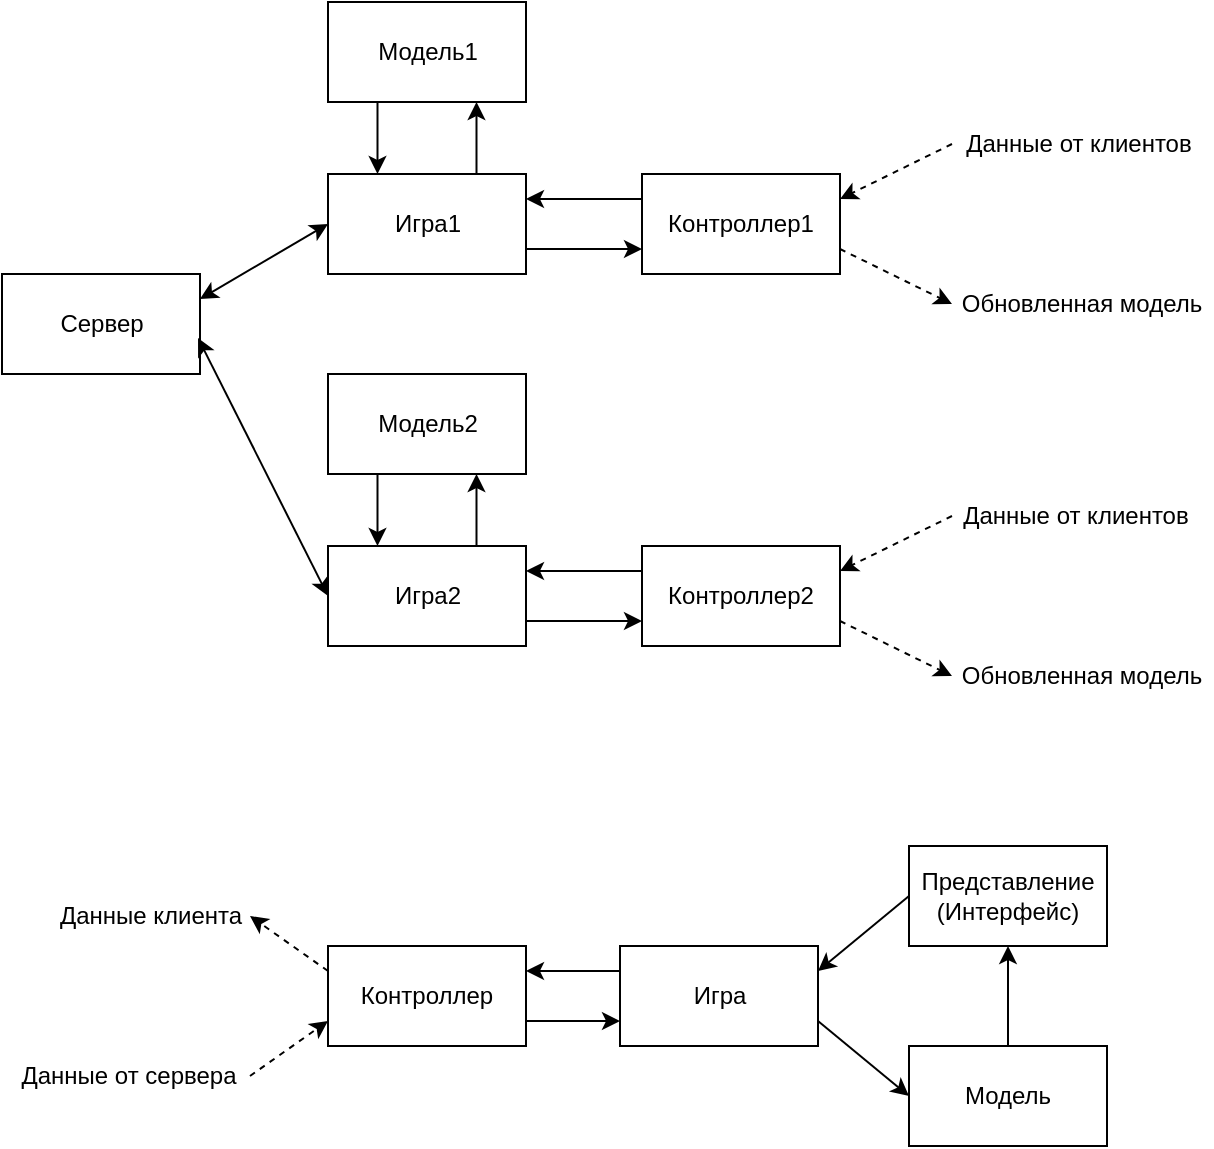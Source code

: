 <mxfile version="20.0.0" type="github">
  <diagram id="9F7VR6ctkaUrq1X4aecI" name="Page-1">
    <mxGraphModel dx="1422" dy="709" grid="0" gridSize="10" guides="1" tooltips="1" connect="1" arrows="1" fold="1" page="1" pageScale="1" pageWidth="827" pageHeight="1169" math="0" shadow="0">
      <root>
        <mxCell id="0" />
        <mxCell id="1" parent="0" />
        <mxCell id="f_yKOBoDJCh-L6aTNFwA-1" value="" style="rounded=0;whiteSpace=wrap;html=1;" vertex="1" parent="1">
          <mxGeometry x="273" y="88" width="99" height="50" as="geometry" />
        </mxCell>
        <mxCell id="f_yKOBoDJCh-L6aTNFwA-2" value="Модель1" style="text;html=1;strokeColor=none;fillColor=none;align=center;verticalAlign=middle;whiteSpace=wrap;rounded=0;" vertex="1" parent="1">
          <mxGeometry x="292.5" y="98" width="60" height="30" as="geometry" />
        </mxCell>
        <mxCell id="f_yKOBoDJCh-L6aTNFwA-4" value="" style="rounded=0;whiteSpace=wrap;html=1;" vertex="1" parent="1">
          <mxGeometry x="110" y="224" width="99" height="50" as="geometry" />
        </mxCell>
        <mxCell id="f_yKOBoDJCh-L6aTNFwA-6" value="" style="rounded=0;whiteSpace=wrap;html=1;" vertex="1" parent="1">
          <mxGeometry x="273" y="174" width="99" height="50" as="geometry" />
        </mxCell>
        <mxCell id="f_yKOBoDJCh-L6aTNFwA-8" value="Сервер" style="text;html=1;strokeColor=none;fillColor=none;align=center;verticalAlign=middle;whiteSpace=wrap;rounded=0;" vertex="1" parent="1">
          <mxGeometry x="129.5" y="234" width="60" height="30" as="geometry" />
        </mxCell>
        <mxCell id="f_yKOBoDJCh-L6aTNFwA-9" value="Игра1" style="text;html=1;strokeColor=none;fillColor=none;align=center;verticalAlign=middle;whiteSpace=wrap;rounded=0;" vertex="1" parent="1">
          <mxGeometry x="292.5" y="184" width="60" height="30" as="geometry" />
        </mxCell>
        <mxCell id="f_yKOBoDJCh-L6aTNFwA-12" value="" style="rounded=0;whiteSpace=wrap;html=1;" vertex="1" parent="1">
          <mxGeometry x="430" y="174" width="99" height="50" as="geometry" />
        </mxCell>
        <mxCell id="f_yKOBoDJCh-L6aTNFwA-14" value="Контроллер1" style="text;html=1;strokeColor=none;fillColor=none;align=center;verticalAlign=middle;whiteSpace=wrap;rounded=0;" vertex="1" parent="1">
          <mxGeometry x="441" y="186" width="77" height="26" as="geometry" />
        </mxCell>
        <mxCell id="f_yKOBoDJCh-L6aTNFwA-18" value="" style="endArrow=classic;html=1;rounded=0;entryX=0;entryY=0.75;entryDx=0;entryDy=0;exitX=1;exitY=0.75;exitDx=0;exitDy=0;" edge="1" parent="1" source="f_yKOBoDJCh-L6aTNFwA-6" target="f_yKOBoDJCh-L6aTNFwA-12">
          <mxGeometry width="50" height="50" relative="1" as="geometry">
            <mxPoint x="388" y="387" as="sourcePoint" />
            <mxPoint x="438" y="337" as="targetPoint" />
          </mxGeometry>
        </mxCell>
        <mxCell id="f_yKOBoDJCh-L6aTNFwA-19" value="" style="endArrow=classic;html=1;rounded=0;entryX=1;entryY=0.25;entryDx=0;entryDy=0;exitX=0;exitY=0.25;exitDx=0;exitDy=0;" edge="1" parent="1" source="f_yKOBoDJCh-L6aTNFwA-12" target="f_yKOBoDJCh-L6aTNFwA-6">
          <mxGeometry width="50" height="50" relative="1" as="geometry">
            <mxPoint x="382" y="221.5" as="sourcePoint" />
            <mxPoint x="440" y="221.5" as="targetPoint" />
          </mxGeometry>
        </mxCell>
        <mxCell id="f_yKOBoDJCh-L6aTNFwA-20" value="" style="endArrow=classic;html=1;rounded=0;entryX=0.75;entryY=1;entryDx=0;entryDy=0;exitX=0.75;exitY=0;exitDx=0;exitDy=0;" edge="1" parent="1" source="f_yKOBoDJCh-L6aTNFwA-6" target="f_yKOBoDJCh-L6aTNFwA-1">
          <mxGeometry width="50" height="50" relative="1" as="geometry">
            <mxPoint x="388" y="387" as="sourcePoint" />
            <mxPoint x="438" y="337" as="targetPoint" />
          </mxGeometry>
        </mxCell>
        <mxCell id="f_yKOBoDJCh-L6aTNFwA-21" value="" style="endArrow=classic;html=1;rounded=0;exitX=0.25;exitY=1;exitDx=0;exitDy=0;entryX=0.25;entryY=0;entryDx=0;entryDy=0;" edge="1" parent="1" source="f_yKOBoDJCh-L6aTNFwA-1" target="f_yKOBoDJCh-L6aTNFwA-6">
          <mxGeometry width="50" height="50" relative="1" as="geometry">
            <mxPoint x="388" y="387" as="sourcePoint" />
            <mxPoint x="438" y="337" as="targetPoint" />
          </mxGeometry>
        </mxCell>
        <mxCell id="f_yKOBoDJCh-L6aTNFwA-22" value="" style="rounded=0;whiteSpace=wrap;html=1;" vertex="1" parent="1">
          <mxGeometry x="273" y="274" width="99" height="50" as="geometry" />
        </mxCell>
        <mxCell id="f_yKOBoDJCh-L6aTNFwA-23" value="Модель2" style="text;html=1;strokeColor=none;fillColor=none;align=center;verticalAlign=middle;whiteSpace=wrap;rounded=0;" vertex="1" parent="1">
          <mxGeometry x="292.5" y="284" width="60" height="30" as="geometry" />
        </mxCell>
        <mxCell id="f_yKOBoDJCh-L6aTNFwA-24" value="" style="rounded=0;whiteSpace=wrap;html=1;" vertex="1" parent="1">
          <mxGeometry x="273" y="360" width="99" height="50" as="geometry" />
        </mxCell>
        <mxCell id="f_yKOBoDJCh-L6aTNFwA-25" value="Игра2" style="text;html=1;strokeColor=none;fillColor=none;align=center;verticalAlign=middle;whiteSpace=wrap;rounded=0;" vertex="1" parent="1">
          <mxGeometry x="292.5" y="370" width="60" height="30" as="geometry" />
        </mxCell>
        <mxCell id="f_yKOBoDJCh-L6aTNFwA-26" value="" style="rounded=0;whiteSpace=wrap;html=1;" vertex="1" parent="1">
          <mxGeometry x="430" y="360" width="99" height="50" as="geometry" />
        </mxCell>
        <mxCell id="f_yKOBoDJCh-L6aTNFwA-27" value="Контроллер2" style="text;html=1;strokeColor=none;fillColor=none;align=center;verticalAlign=middle;whiteSpace=wrap;rounded=0;" vertex="1" parent="1">
          <mxGeometry x="441" y="372" width="77" height="26" as="geometry" />
        </mxCell>
        <mxCell id="f_yKOBoDJCh-L6aTNFwA-28" value="" style="endArrow=classic;html=1;rounded=0;entryX=0;entryY=0.75;entryDx=0;entryDy=0;exitX=1;exitY=0.75;exitDx=0;exitDy=0;" edge="1" parent="1" source="f_yKOBoDJCh-L6aTNFwA-24" target="f_yKOBoDJCh-L6aTNFwA-26">
          <mxGeometry width="50" height="50" relative="1" as="geometry">
            <mxPoint x="388" y="573" as="sourcePoint" />
            <mxPoint x="438" y="523" as="targetPoint" />
          </mxGeometry>
        </mxCell>
        <mxCell id="f_yKOBoDJCh-L6aTNFwA-29" value="" style="endArrow=classic;html=1;rounded=0;entryX=1;entryY=0.25;entryDx=0;entryDy=0;exitX=0;exitY=0.25;exitDx=0;exitDy=0;" edge="1" parent="1" source="f_yKOBoDJCh-L6aTNFwA-26" target="f_yKOBoDJCh-L6aTNFwA-24">
          <mxGeometry width="50" height="50" relative="1" as="geometry">
            <mxPoint x="382" y="407.5" as="sourcePoint" />
            <mxPoint x="440" y="407.5" as="targetPoint" />
          </mxGeometry>
        </mxCell>
        <mxCell id="f_yKOBoDJCh-L6aTNFwA-30" value="" style="endArrow=classic;html=1;rounded=0;entryX=0.75;entryY=1;entryDx=0;entryDy=0;exitX=0.75;exitY=0;exitDx=0;exitDy=0;" edge="1" parent="1" source="f_yKOBoDJCh-L6aTNFwA-24" target="f_yKOBoDJCh-L6aTNFwA-22">
          <mxGeometry width="50" height="50" relative="1" as="geometry">
            <mxPoint x="388" y="573" as="sourcePoint" />
            <mxPoint x="438" y="523" as="targetPoint" />
          </mxGeometry>
        </mxCell>
        <mxCell id="f_yKOBoDJCh-L6aTNFwA-31" value="" style="endArrow=classic;html=1;rounded=0;exitX=0.25;exitY=1;exitDx=0;exitDy=0;entryX=0.25;entryY=0;entryDx=0;entryDy=0;" edge="1" parent="1" source="f_yKOBoDJCh-L6aTNFwA-22" target="f_yKOBoDJCh-L6aTNFwA-24">
          <mxGeometry width="50" height="50" relative="1" as="geometry">
            <mxPoint x="388" y="573" as="sourcePoint" />
            <mxPoint x="438" y="523" as="targetPoint" />
          </mxGeometry>
        </mxCell>
        <mxCell id="f_yKOBoDJCh-L6aTNFwA-33" value="" style="endArrow=classic;startArrow=classic;html=1;rounded=0;entryX=0;entryY=0.5;entryDx=0;entryDy=0;exitX=1;exitY=0.25;exitDx=0;exitDy=0;" edge="1" parent="1" source="f_yKOBoDJCh-L6aTNFwA-4" target="f_yKOBoDJCh-L6aTNFwA-6">
          <mxGeometry width="50" height="50" relative="1" as="geometry">
            <mxPoint x="388" y="387" as="sourcePoint" />
            <mxPoint x="438" y="337" as="targetPoint" />
          </mxGeometry>
        </mxCell>
        <mxCell id="f_yKOBoDJCh-L6aTNFwA-34" value="" style="endArrow=classic;startArrow=classic;html=1;rounded=0;entryX=0;entryY=0.5;entryDx=0;entryDy=0;exitX=0.99;exitY=0.64;exitDx=0;exitDy=0;exitPerimeter=0;" edge="1" parent="1" source="f_yKOBoDJCh-L6aTNFwA-4" target="f_yKOBoDJCh-L6aTNFwA-24">
          <mxGeometry width="50" height="50" relative="1" as="geometry">
            <mxPoint x="219" y="246.5" as="sourcePoint" />
            <mxPoint x="283" y="209" as="targetPoint" />
          </mxGeometry>
        </mxCell>
        <mxCell id="f_yKOBoDJCh-L6aTNFwA-40" value="Данные от клиентов" style="text;html=1;strokeColor=none;fillColor=none;align=center;verticalAlign=middle;whiteSpace=wrap;rounded=0;dashed=1;" vertex="1" parent="1">
          <mxGeometry x="585" y="144" width="127" height="30" as="geometry" />
        </mxCell>
        <mxCell id="f_yKOBoDJCh-L6aTNFwA-42" value="" style="endArrow=classic;html=1;rounded=0;exitX=1;exitY=0.75;exitDx=0;exitDy=0;dashed=1;entryX=0;entryY=0.5;entryDx=0;entryDy=0;" edge="1" parent="1" source="f_yKOBoDJCh-L6aTNFwA-12" target="f_yKOBoDJCh-L6aTNFwA-48">
          <mxGeometry width="50" height="50" relative="1" as="geometry">
            <mxPoint x="388" y="387" as="sourcePoint" />
            <mxPoint x="584" y="242" as="targetPoint" />
          </mxGeometry>
        </mxCell>
        <mxCell id="f_yKOBoDJCh-L6aTNFwA-43" value="" style="endArrow=classic;html=1;rounded=0;entryX=1;entryY=0.25;entryDx=0;entryDy=0;exitX=0;exitY=0.5;exitDx=0;exitDy=0;dashed=1;" edge="1" parent="1" source="f_yKOBoDJCh-L6aTNFwA-40" target="f_yKOBoDJCh-L6aTNFwA-12">
          <mxGeometry width="50" height="50" relative="1" as="geometry">
            <mxPoint x="539" y="221.5" as="sourcePoint" />
            <mxPoint x="599" y="216.5" as="targetPoint" />
          </mxGeometry>
        </mxCell>
        <mxCell id="f_yKOBoDJCh-L6aTNFwA-44" value="" style="endArrow=classic;html=1;rounded=0;entryX=1;entryY=0.25;entryDx=0;entryDy=0;exitX=0;exitY=0.5;exitDx=0;exitDy=0;dashed=1;" edge="1" parent="1" source="f_yKOBoDJCh-L6aTNFwA-46" target="f_yKOBoDJCh-L6aTNFwA-26">
          <mxGeometry width="50" height="50" relative="1" as="geometry">
            <mxPoint x="589" y="377.5" as="sourcePoint" />
            <mxPoint x="539" y="196.5" as="targetPoint" />
          </mxGeometry>
        </mxCell>
        <mxCell id="f_yKOBoDJCh-L6aTNFwA-45" value="" style="endArrow=classic;html=1;rounded=0;exitX=1;exitY=0.75;exitDx=0;exitDy=0;dashed=1;entryX=0;entryY=0.5;entryDx=0;entryDy=0;" edge="1" parent="1" source="f_yKOBoDJCh-L6aTNFwA-26" target="f_yKOBoDJCh-L6aTNFwA-49">
          <mxGeometry width="50" height="50" relative="1" as="geometry">
            <mxPoint x="599" y="387.5" as="sourcePoint" />
            <mxPoint x="581" y="425" as="targetPoint" />
          </mxGeometry>
        </mxCell>
        <mxCell id="f_yKOBoDJCh-L6aTNFwA-46" value="Данные от клиентов" style="text;html=1;strokeColor=none;fillColor=none;align=center;verticalAlign=middle;whiteSpace=wrap;rounded=0;dashed=1;" vertex="1" parent="1">
          <mxGeometry x="585" y="330" width="124" height="30" as="geometry" />
        </mxCell>
        <mxCell id="f_yKOBoDJCh-L6aTNFwA-48" value="Обновленная модель" style="text;html=1;strokeColor=none;fillColor=none;align=center;verticalAlign=middle;whiteSpace=wrap;rounded=0;dashed=1;" vertex="1" parent="1">
          <mxGeometry x="585" y="224" width="130" height="30" as="geometry" />
        </mxCell>
        <mxCell id="f_yKOBoDJCh-L6aTNFwA-49" value="Обновленная модель" style="text;html=1;strokeColor=none;fillColor=none;align=center;verticalAlign=middle;whiteSpace=wrap;rounded=0;dashed=1;" vertex="1" parent="1">
          <mxGeometry x="585" y="410" width="130" height="30" as="geometry" />
        </mxCell>
        <mxCell id="f_yKOBoDJCh-L6aTNFwA-50" value="" style="rounded=0;whiteSpace=wrap;html=1;" vertex="1" parent="1">
          <mxGeometry x="273" y="560" width="99" height="50" as="geometry" />
        </mxCell>
        <mxCell id="f_yKOBoDJCh-L6aTNFwA-52" value="" style="rounded=0;whiteSpace=wrap;html=1;" vertex="1" parent="1">
          <mxGeometry x="563.5" y="510" width="99" height="50" as="geometry" />
        </mxCell>
        <mxCell id="f_yKOBoDJCh-L6aTNFwA-53" value="" style="rounded=0;whiteSpace=wrap;html=1;" vertex="1" parent="1">
          <mxGeometry x="563.5" y="610" width="99" height="50" as="geometry" />
        </mxCell>
        <mxCell id="f_yKOBoDJCh-L6aTNFwA-54" value="&lt;div&gt;Представление&lt;/div&gt;&lt;div&gt;(Интерфейс)&lt;br&gt;&lt;/div&gt;" style="text;html=1;strokeColor=none;fillColor=none;align=center;verticalAlign=middle;whiteSpace=wrap;rounded=0;dashed=1;" vertex="1" parent="1">
          <mxGeometry x="565" y="520" width="96" height="30" as="geometry" />
        </mxCell>
        <mxCell id="f_yKOBoDJCh-L6aTNFwA-55" value="Модель" style="text;html=1;strokeColor=none;fillColor=none;align=center;verticalAlign=middle;whiteSpace=wrap;rounded=0;dashed=1;" vertex="1" parent="1">
          <mxGeometry x="583" y="620" width="60" height="30" as="geometry" />
        </mxCell>
        <mxCell id="f_yKOBoDJCh-L6aTNFwA-56" value="Контроллер" style="text;html=1;strokeColor=none;fillColor=none;align=center;verticalAlign=middle;whiteSpace=wrap;rounded=0;dashed=1;" vertex="1" parent="1">
          <mxGeometry x="283" y="570" width="79" height="30" as="geometry" />
        </mxCell>
        <mxCell id="f_yKOBoDJCh-L6aTNFwA-61" value="Данные от сервера" style="text;html=1;strokeColor=none;fillColor=none;align=center;verticalAlign=middle;whiteSpace=wrap;rounded=0;dashed=1;" vertex="1" parent="1">
          <mxGeometry x="113" y="610" width="121" height="30" as="geometry" />
        </mxCell>
        <mxCell id="f_yKOBoDJCh-L6aTNFwA-62" value="Данные клиента" style="text;html=1;strokeColor=none;fillColor=none;align=center;verticalAlign=middle;whiteSpace=wrap;rounded=0;dashed=1;" vertex="1" parent="1">
          <mxGeometry x="135" y="530" width="99" height="30" as="geometry" />
        </mxCell>
        <mxCell id="f_yKOBoDJCh-L6aTNFwA-63" value="" style="endArrow=classic;html=1;rounded=0;dashed=1;entryX=1;entryY=0.5;entryDx=0;entryDy=0;exitX=0;exitY=0.25;exitDx=0;exitDy=0;" edge="1" parent="1" source="f_yKOBoDJCh-L6aTNFwA-50" target="f_yKOBoDJCh-L6aTNFwA-62">
          <mxGeometry width="50" height="50" relative="1" as="geometry">
            <mxPoint x="388" y="567" as="sourcePoint" />
            <mxPoint x="438" y="517" as="targetPoint" />
          </mxGeometry>
        </mxCell>
        <mxCell id="f_yKOBoDJCh-L6aTNFwA-64" value="" style="endArrow=classic;html=1;rounded=0;dashed=1;exitX=1;exitY=0.5;exitDx=0;exitDy=0;entryX=0;entryY=0.75;entryDx=0;entryDy=0;" edge="1" parent="1" source="f_yKOBoDJCh-L6aTNFwA-61" target="f_yKOBoDJCh-L6aTNFwA-50">
          <mxGeometry width="50" height="50" relative="1" as="geometry">
            <mxPoint x="283" y="582.5" as="sourcePoint" />
            <mxPoint x="296" y="695" as="targetPoint" />
          </mxGeometry>
        </mxCell>
        <mxCell id="f_yKOBoDJCh-L6aTNFwA-65" value="" style="rounded=0;whiteSpace=wrap;html=1;" vertex="1" parent="1">
          <mxGeometry x="419" y="560" width="99" height="50" as="geometry" />
        </mxCell>
        <mxCell id="f_yKOBoDJCh-L6aTNFwA-66" value="Игра" style="text;html=1;strokeColor=none;fillColor=none;align=center;verticalAlign=middle;whiteSpace=wrap;rounded=0;dashed=1;" vertex="1" parent="1">
          <mxGeometry x="438.5" y="570" width="60" height="30" as="geometry" />
        </mxCell>
        <mxCell id="f_yKOBoDJCh-L6aTNFwA-67" value="" style="endArrow=classic;html=1;rounded=0;entryX=0;entryY=0.75;entryDx=0;entryDy=0;exitX=1;exitY=0.75;exitDx=0;exitDy=0;" edge="1" parent="1" source="f_yKOBoDJCh-L6aTNFwA-50" target="f_yKOBoDJCh-L6aTNFwA-65">
          <mxGeometry width="50" height="50" relative="1" as="geometry">
            <mxPoint x="388" y="597" as="sourcePoint" />
            <mxPoint x="438" y="547" as="targetPoint" />
          </mxGeometry>
        </mxCell>
        <mxCell id="f_yKOBoDJCh-L6aTNFwA-68" value="" style="endArrow=classic;html=1;rounded=0;entryX=1;entryY=0.25;entryDx=0;entryDy=0;exitX=0;exitY=0.25;exitDx=0;exitDy=0;" edge="1" parent="1" source="f_yKOBoDJCh-L6aTNFwA-65" target="f_yKOBoDJCh-L6aTNFwA-50">
          <mxGeometry width="50" height="50" relative="1" as="geometry">
            <mxPoint x="382" y="607.5" as="sourcePoint" />
            <mxPoint x="429" y="607.5" as="targetPoint" />
          </mxGeometry>
        </mxCell>
        <mxCell id="f_yKOBoDJCh-L6aTNFwA-69" value="" style="endArrow=classic;html=1;rounded=0;entryX=0;entryY=0.5;entryDx=0;entryDy=0;exitX=1;exitY=0.75;exitDx=0;exitDy=0;" edge="1" parent="1" source="f_yKOBoDJCh-L6aTNFwA-65" target="f_yKOBoDJCh-L6aTNFwA-53">
          <mxGeometry width="50" height="50" relative="1" as="geometry">
            <mxPoint x="388" y="597" as="sourcePoint" />
            <mxPoint x="438" y="547" as="targetPoint" />
          </mxGeometry>
        </mxCell>
        <mxCell id="f_yKOBoDJCh-L6aTNFwA-70" value="" style="endArrow=classic;html=1;rounded=0;entryX=1;entryY=0.25;entryDx=0;entryDy=0;exitX=0;exitY=0.5;exitDx=0;exitDy=0;" edge="1" parent="1" source="f_yKOBoDJCh-L6aTNFwA-52" target="f_yKOBoDJCh-L6aTNFwA-65">
          <mxGeometry width="50" height="50" relative="1" as="geometry">
            <mxPoint x="544" y="521" as="sourcePoint" />
            <mxPoint x="573.5" y="645" as="targetPoint" />
          </mxGeometry>
        </mxCell>
        <mxCell id="f_yKOBoDJCh-L6aTNFwA-71" value="" style="endArrow=classic;html=1;rounded=0;entryX=0.5;entryY=1;entryDx=0;entryDy=0;exitX=0.5;exitY=0;exitDx=0;exitDy=0;" edge="1" parent="1" source="f_yKOBoDJCh-L6aTNFwA-53" target="f_yKOBoDJCh-L6aTNFwA-52">
          <mxGeometry width="50" height="50" relative="1" as="geometry">
            <mxPoint x="388" y="597" as="sourcePoint" />
            <mxPoint x="438" y="547" as="targetPoint" />
          </mxGeometry>
        </mxCell>
      </root>
    </mxGraphModel>
  </diagram>
</mxfile>
